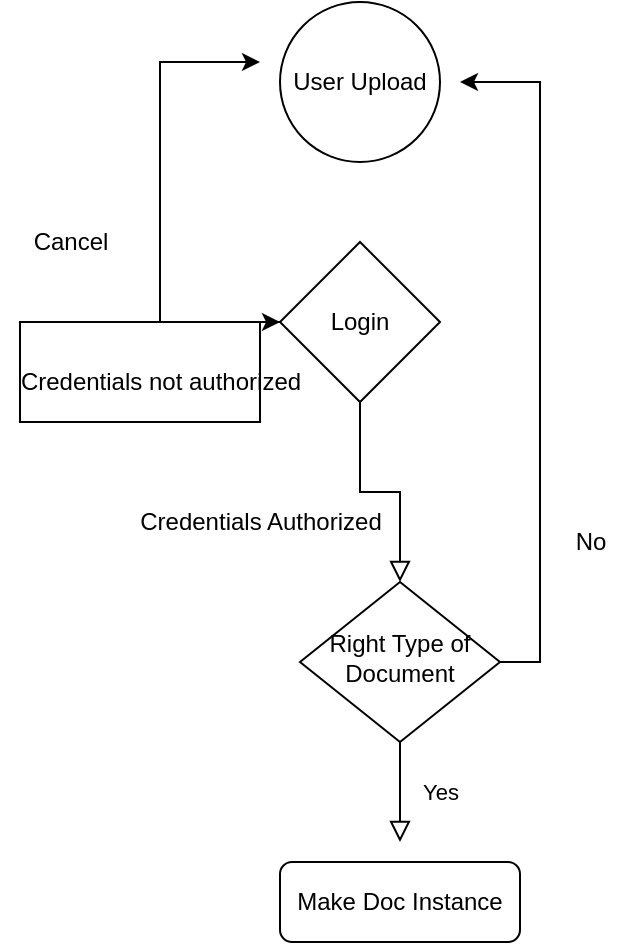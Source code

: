 <mxfile version="14.3.1" type="github">
  <diagram id="C5RBs43oDa-KdzZeNtuy" name="Page-1">
    <mxGraphModel dx="782" dy="1638" grid="1" gridSize="10" guides="1" tooltips="1" connect="1" arrows="1" fold="1" page="1" pageScale="1" pageWidth="827" pageHeight="1169" math="0" shadow="0">
      <root>
        <mxCell id="WIyWlLk6GJQsqaUBKTNV-0" />
        <mxCell id="WIyWlLk6GJQsqaUBKTNV-1" parent="WIyWlLk6GJQsqaUBKTNV-0" />
        <mxCell id="WIyWlLk6GJQsqaUBKTNV-2" value="" style="rounded=0;html=1;jettySize=auto;orthogonalLoop=1;fontSize=11;endArrow=block;endFill=0;endSize=8;strokeWidth=1;shadow=0;labelBackgroundColor=none;edgeStyle=orthogonalEdgeStyle;" parent="WIyWlLk6GJQsqaUBKTNV-1" source="Ot8jc96xoLZUjiqxsv3q-7" target="WIyWlLk6GJQsqaUBKTNV-6" edge="1">
          <mxGeometry relative="1" as="geometry">
            <mxPoint x="220" y="120" as="sourcePoint" />
          </mxGeometry>
        </mxCell>
        <mxCell id="WIyWlLk6GJQsqaUBKTNV-4" value="Yes" style="rounded=0;html=1;jettySize=auto;orthogonalLoop=1;fontSize=11;endArrow=block;endFill=0;endSize=8;strokeWidth=1;shadow=0;labelBackgroundColor=none;edgeStyle=orthogonalEdgeStyle;" parent="WIyWlLk6GJQsqaUBKTNV-1" source="WIyWlLk6GJQsqaUBKTNV-6" edge="1">
          <mxGeometry y="20" relative="1" as="geometry">
            <mxPoint as="offset" />
            <mxPoint x="220" y="300" as="targetPoint" />
          </mxGeometry>
        </mxCell>
        <mxCell id="Ot8jc96xoLZUjiqxsv3q-1" style="edgeStyle=orthogonalEdgeStyle;rounded=0;orthogonalLoop=1;jettySize=auto;html=1;" edge="1" parent="WIyWlLk6GJQsqaUBKTNV-1" source="WIyWlLk6GJQsqaUBKTNV-6">
          <mxGeometry relative="1" as="geometry">
            <mxPoint x="250" y="-80" as="targetPoint" />
            <Array as="points">
              <mxPoint x="290" y="210" />
              <mxPoint x="290" y="-80" />
              <mxPoint x="270" y="-80" />
            </Array>
          </mxGeometry>
        </mxCell>
        <mxCell id="WIyWlLk6GJQsqaUBKTNV-6" value="Right Type of Document" style="rhombus;whiteSpace=wrap;html=1;shadow=0;fontFamily=Helvetica;fontSize=12;align=center;strokeWidth=1;spacing=6;spacingTop=-4;" parent="WIyWlLk6GJQsqaUBKTNV-1" vertex="1">
          <mxGeometry x="170" y="170" width="100" height="80" as="geometry" />
        </mxCell>
        <mxCell id="WIyWlLk6GJQsqaUBKTNV-11" value="Make Doc Instance" style="rounded=1;whiteSpace=wrap;html=1;fontSize=12;glass=0;strokeWidth=1;shadow=0;" parent="WIyWlLk6GJQsqaUBKTNV-1" vertex="1">
          <mxGeometry x="160" y="310" width="120" height="40" as="geometry" />
        </mxCell>
        <mxCell id="Ot8jc96xoLZUjiqxsv3q-0" value="User Upload&lt;br&gt;" style="ellipse;whiteSpace=wrap;html=1;aspect=fixed;" vertex="1" parent="WIyWlLk6GJQsqaUBKTNV-1">
          <mxGeometry x="160" y="-120" width="80" height="80" as="geometry" />
        </mxCell>
        <mxCell id="Ot8jc96xoLZUjiqxsv3q-2" value="No" style="text;html=1;align=center;verticalAlign=middle;resizable=0;points=[];autosize=1;" vertex="1" parent="WIyWlLk6GJQsqaUBKTNV-1">
          <mxGeometry x="300" y="140" width="30" height="20" as="geometry" />
        </mxCell>
        <mxCell id="Ot8jc96xoLZUjiqxsv3q-9" style="edgeStyle=orthogonalEdgeStyle;rounded=0;orthogonalLoop=1;jettySize=auto;html=1;" edge="1" parent="WIyWlLk6GJQsqaUBKTNV-1" source="Ot8jc96xoLZUjiqxsv3q-7">
          <mxGeometry relative="1" as="geometry">
            <mxPoint x="150" y="-90" as="targetPoint" />
            <Array as="points">
              <mxPoint x="100" y="40" />
              <mxPoint x="100" y="-90" />
            </Array>
          </mxGeometry>
        </mxCell>
        <mxCell id="Ot8jc96xoLZUjiqxsv3q-11" style="edgeStyle=orthogonalEdgeStyle;rounded=0;orthogonalLoop=1;jettySize=auto;html=1;" edge="1" parent="WIyWlLk6GJQsqaUBKTNV-1" source="Ot8jc96xoLZUjiqxsv3q-7" target="Ot8jc96xoLZUjiqxsv3q-7">
          <mxGeometry relative="1" as="geometry">
            <mxPoint x="150" y="60" as="targetPoint" />
            <Array as="points">
              <mxPoint x="30" y="40" />
              <mxPoint x="30" y="90" />
              <mxPoint x="150" y="90" />
              <mxPoint x="150" y="40" />
            </Array>
          </mxGeometry>
        </mxCell>
        <mxCell id="Ot8jc96xoLZUjiqxsv3q-7" value="Login" style="rhombus;whiteSpace=wrap;html=1;" vertex="1" parent="WIyWlLk6GJQsqaUBKTNV-1">
          <mxGeometry x="160" width="80" height="80" as="geometry" />
        </mxCell>
        <mxCell id="Ot8jc96xoLZUjiqxsv3q-8" value="Credentials Authorized&lt;br&gt;" style="text;html=1;align=center;verticalAlign=middle;resizable=0;points=[];autosize=1;" vertex="1" parent="WIyWlLk6GJQsqaUBKTNV-1">
          <mxGeometry x="80" y="130" width="140" height="20" as="geometry" />
        </mxCell>
        <mxCell id="Ot8jc96xoLZUjiqxsv3q-10" value="Cancel" style="text;html=1;align=center;verticalAlign=middle;resizable=0;points=[];autosize=1;" vertex="1" parent="WIyWlLk6GJQsqaUBKTNV-1">
          <mxGeometry x="30" y="-10" width="50" height="20" as="geometry" />
        </mxCell>
        <mxCell id="Ot8jc96xoLZUjiqxsv3q-12" value="Credentials not authorized&lt;br&gt;" style="text;html=1;align=center;verticalAlign=middle;resizable=0;points=[];autosize=1;" vertex="1" parent="WIyWlLk6GJQsqaUBKTNV-1">
          <mxGeometry x="20" y="60" width="160" height="20" as="geometry" />
        </mxCell>
      </root>
    </mxGraphModel>
  </diagram>
</mxfile>
